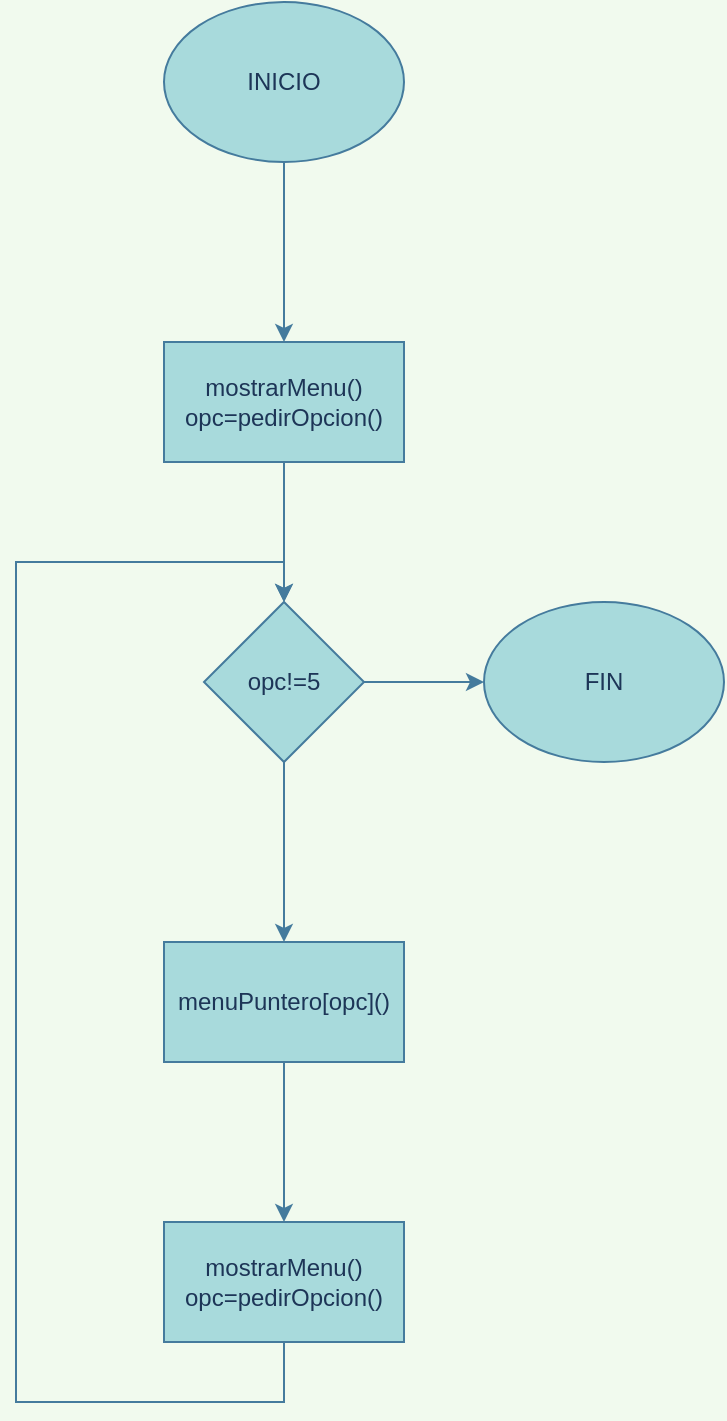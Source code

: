<mxfile version="13.7.9" type="device"><diagram id="C5RBs43oDa-KdzZeNtuy" name="Programa principal"><mxGraphModel dx="1662" dy="822" grid="1" gridSize="10" guides="1" tooltips="1" connect="1" arrows="1" fold="1" page="1" pageScale="1" pageWidth="827" pageHeight="1169" background="#F1FAEE" math="0" shadow="0"><root><mxCell id="WIyWlLk6GJQsqaUBKTNV-0"/><mxCell id="WIyWlLk6GJQsqaUBKTNV-1" parent="WIyWlLk6GJQsqaUBKTNV-0"/><mxCell id="K_8bXxrY6wuccQScph8r-2" value="" style="edgeStyle=orthogonalEdgeStyle;rounded=0;orthogonalLoop=1;jettySize=auto;html=1;labelBackgroundColor=#F1FAEE;strokeColor=#457B9D;fontColor=#1D3557;" edge="1" parent="WIyWlLk6GJQsqaUBKTNV-1" source="K_8bXxrY6wuccQScph8r-0" target="K_8bXxrY6wuccQScph8r-1"><mxGeometry relative="1" as="geometry"/></mxCell><mxCell id="K_8bXxrY6wuccQScph8r-0" value="INICIO" style="ellipse;whiteSpace=wrap;html=1;fillColor=#A8DADC;strokeColor=#457B9D;fontColor=#1D3557;" vertex="1" parent="WIyWlLk6GJQsqaUBKTNV-1"><mxGeometry x="354" y="70" width="120" height="80" as="geometry"/></mxCell><mxCell id="K_8bXxrY6wuccQScph8r-4" value="" style="edgeStyle=orthogonalEdgeStyle;rounded=0;orthogonalLoop=1;jettySize=auto;html=1;labelBackgroundColor=#F1FAEE;strokeColor=#457B9D;fontColor=#1D3557;" edge="1" parent="WIyWlLk6GJQsqaUBKTNV-1" source="K_8bXxrY6wuccQScph8r-1" target="K_8bXxrY6wuccQScph8r-3"><mxGeometry relative="1" as="geometry"/></mxCell><mxCell id="K_8bXxrY6wuccQScph8r-1" value="mostrarMenu()&lt;br&gt;opc=pedirOpcion()" style="whiteSpace=wrap;html=1;fillColor=#A8DADC;strokeColor=#457B9D;fontColor=#1D3557;" vertex="1" parent="WIyWlLk6GJQsqaUBKTNV-1"><mxGeometry x="354" y="240" width="120" height="60" as="geometry"/></mxCell><mxCell id="K_8bXxrY6wuccQScph8r-7" value="" style="edgeStyle=orthogonalEdgeStyle;rounded=0;orthogonalLoop=1;jettySize=auto;html=1;labelBackgroundColor=#F1FAEE;strokeColor=#457B9D;fontColor=#1D3557;" edge="1" parent="WIyWlLk6GJQsqaUBKTNV-1" source="K_8bXxrY6wuccQScph8r-3" target="K_8bXxrY6wuccQScph8r-6"><mxGeometry relative="1" as="geometry"/></mxCell><mxCell id="K_8bXxrY6wuccQScph8r-12" value="" style="edgeStyle=orthogonalEdgeStyle;rounded=0;orthogonalLoop=1;jettySize=auto;html=1;labelBackgroundColor=#F1FAEE;strokeColor=#457B9D;fontColor=#1D3557;" edge="1" parent="WIyWlLk6GJQsqaUBKTNV-1" source="K_8bXxrY6wuccQScph8r-3" target="K_8bXxrY6wuccQScph8r-11"><mxGeometry relative="1" as="geometry"/></mxCell><mxCell id="K_8bXxrY6wuccQScph8r-3" value="opc!=5" style="rhombus;whiteSpace=wrap;html=1;fillColor=#A8DADC;strokeColor=#457B9D;fontColor=#1D3557;" vertex="1" parent="WIyWlLk6GJQsqaUBKTNV-1"><mxGeometry x="374" y="370" width="80" height="80" as="geometry"/></mxCell><mxCell id="K_8bXxrY6wuccQScph8r-9" value="" style="edgeStyle=orthogonalEdgeStyle;rounded=0;orthogonalLoop=1;jettySize=auto;html=1;labelBackgroundColor=#F1FAEE;strokeColor=#457B9D;fontColor=#1D3557;" edge="1" parent="WIyWlLk6GJQsqaUBKTNV-1" source="K_8bXxrY6wuccQScph8r-6" target="K_8bXxrY6wuccQScph8r-8"><mxGeometry relative="1" as="geometry"/></mxCell><mxCell id="K_8bXxrY6wuccQScph8r-6" value="menuPuntero[opc]()" style="whiteSpace=wrap;html=1;fillColor=#A8DADC;strokeColor=#457B9D;fontColor=#1D3557;" vertex="1" parent="WIyWlLk6GJQsqaUBKTNV-1"><mxGeometry x="354" y="540" width="120" height="60" as="geometry"/></mxCell><mxCell id="K_8bXxrY6wuccQScph8r-10" style="edgeStyle=orthogonalEdgeStyle;rounded=0;orthogonalLoop=1;jettySize=auto;html=1;entryX=0.5;entryY=0;entryDx=0;entryDy=0;labelBackgroundColor=#F1FAEE;strokeColor=#457B9D;fontColor=#1D3557;" edge="1" parent="WIyWlLk6GJQsqaUBKTNV-1" source="K_8bXxrY6wuccQScph8r-8" target="K_8bXxrY6wuccQScph8r-3"><mxGeometry relative="1" as="geometry"><Array as="points"><mxPoint x="414" y="770"/><mxPoint x="280" y="770"/><mxPoint x="280" y="350"/><mxPoint x="414" y="350"/></Array></mxGeometry></mxCell><mxCell id="K_8bXxrY6wuccQScph8r-8" value="mostrarMenu()&lt;br&gt;opc=pedirOpcion()" style="whiteSpace=wrap;html=1;fillColor=#A8DADC;strokeColor=#457B9D;fontColor=#1D3557;" vertex="1" parent="WIyWlLk6GJQsqaUBKTNV-1"><mxGeometry x="354" y="680" width="120" height="60" as="geometry"/></mxCell><mxCell id="K_8bXxrY6wuccQScph8r-11" value="FIN" style="ellipse;whiteSpace=wrap;html=1;fillColor=#A8DADC;strokeColor=#457B9D;fontColor=#1D3557;" vertex="1" parent="WIyWlLk6GJQsqaUBKTNV-1"><mxGeometry x="514" y="370" width="120" height="80" as="geometry"/></mxCell></root></mxGraphModel></diagram></mxfile>
